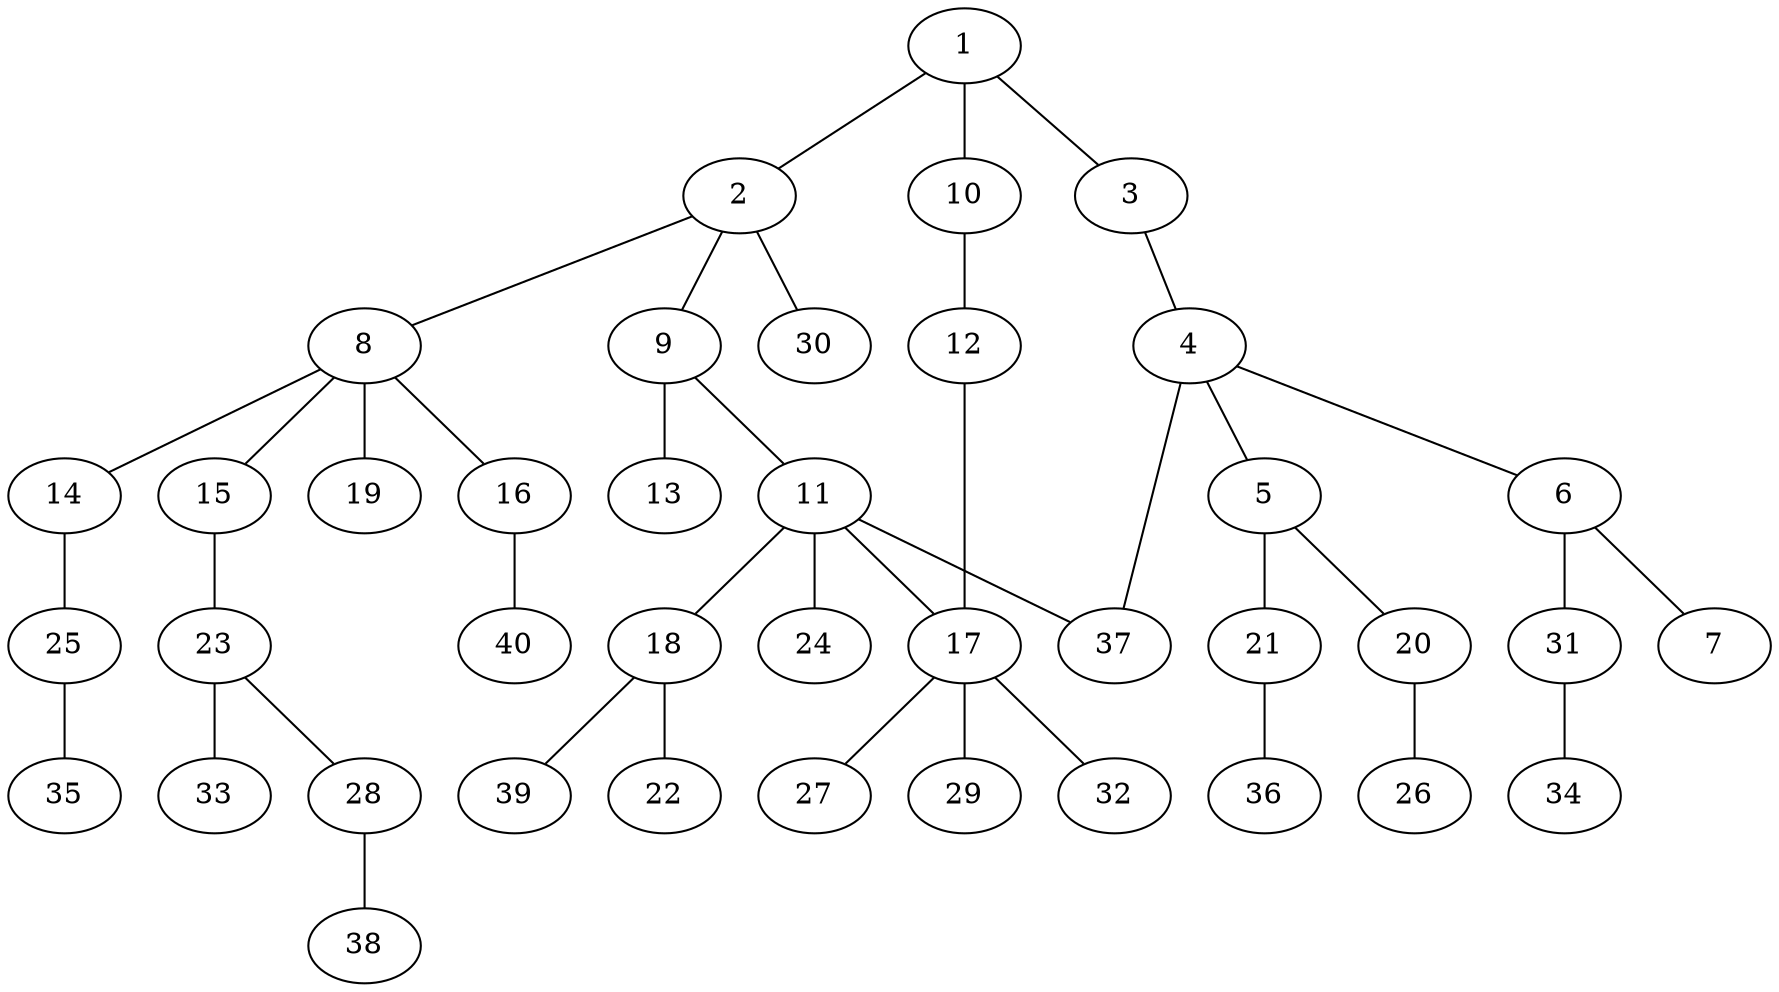 graph graphname {1--2
1--3
1--10
2--8
2--9
2--30
3--4
4--5
4--6
4--37
5--20
5--21
6--7
6--31
8--14
8--15
8--16
8--19
9--11
9--13
10--12
11--17
11--18
11--24
11--37
12--17
14--25
15--23
16--40
17--27
17--29
17--32
18--22
18--39
20--26
21--36
23--28
23--33
25--35
28--38
31--34
}